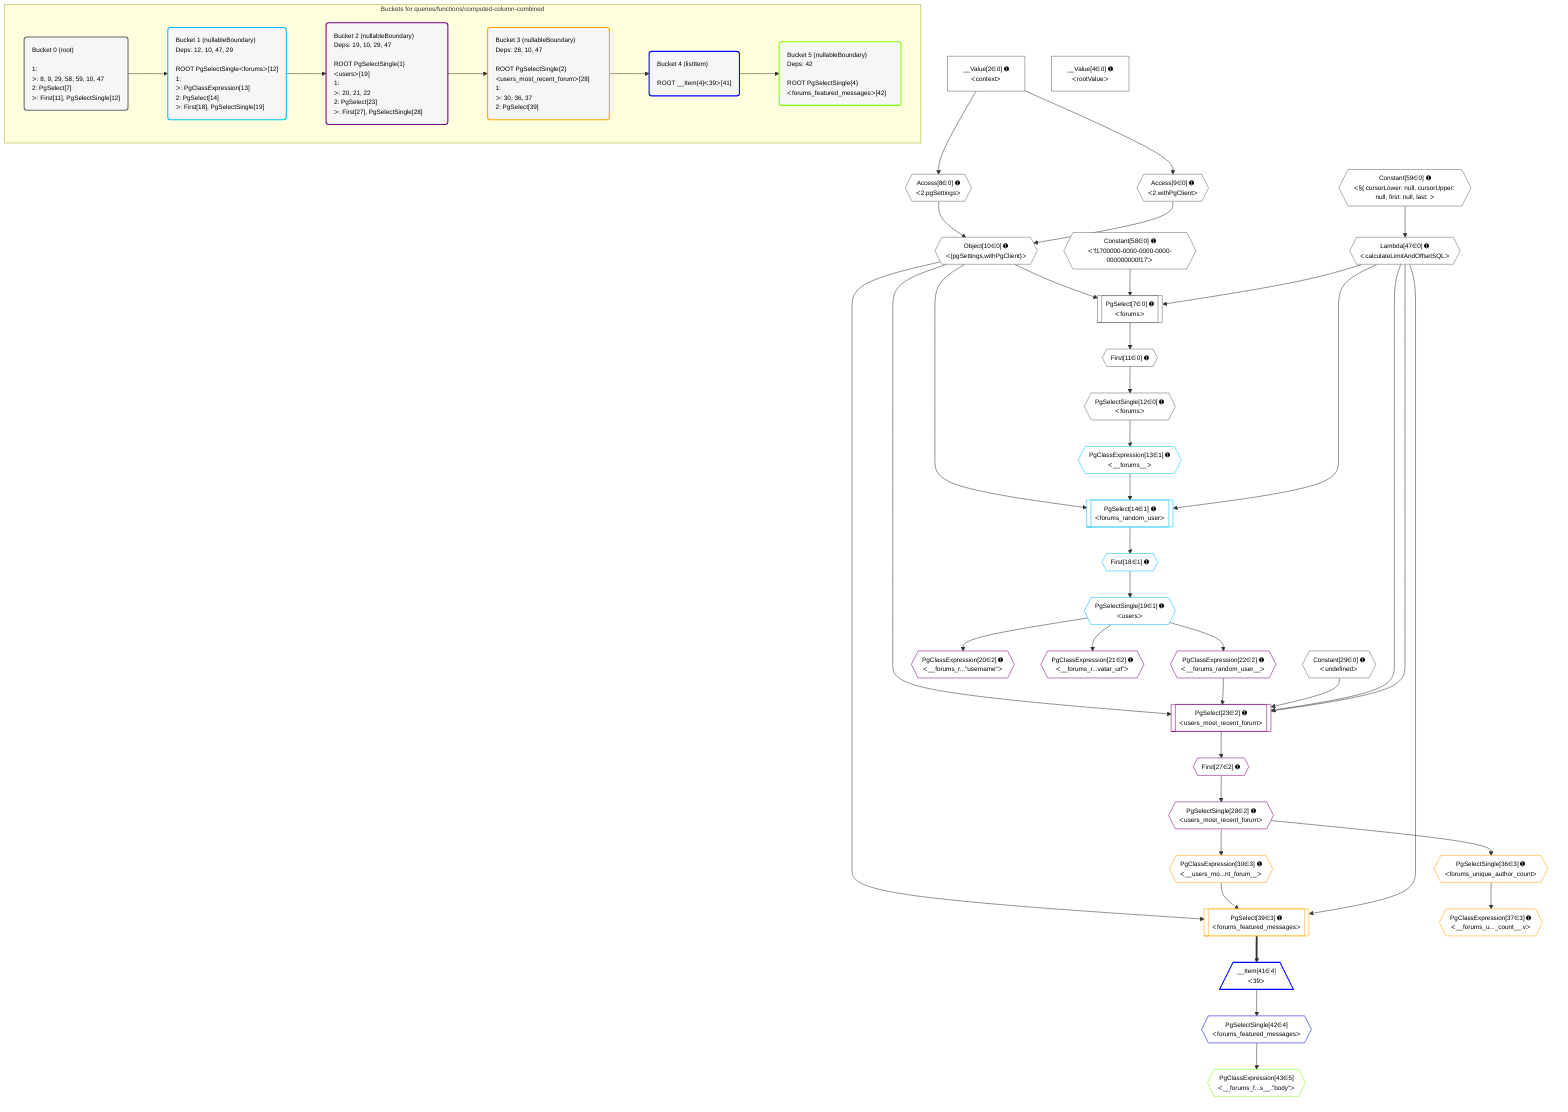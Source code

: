 %%{init: {'themeVariables': { 'fontSize': '12px'}}}%%
graph TD
    classDef path fill:#eee,stroke:#000,color:#000
    classDef plan fill:#fff,stroke-width:1px,color:#000
    classDef itemplan fill:#fff,stroke-width:2px,color:#000
    classDef unbatchedplan fill:#dff,stroke-width:1px,color:#000
    classDef sideeffectplan fill:#fcc,stroke-width:2px,color:#000
    classDef bucket fill:#f6f6f6,color:#000,stroke-width:2px,text-align:left


    %% plan dependencies
    PgSelect7[["PgSelect[7∈0] ➊<br />ᐸforumsᐳ"]]:::plan
    Object10{{"Object[10∈0] ➊<br />ᐸ{pgSettings,withPgClient}ᐳ"}}:::plan
    Constant58{{"Constant[58∈0] ➊<br />ᐸ'f1700000-0000-0000-0000-000000000f17'ᐳ"}}:::plan
    Lambda47{{"Lambda[47∈0] ➊<br />ᐸcalculateLimitAndOffsetSQLᐳ"}}:::plan
    Object10 & Constant58 & Lambda47 --> PgSelect7
    Access8{{"Access[8∈0] ➊<br />ᐸ2.pgSettingsᐳ"}}:::plan
    Access9{{"Access[9∈0] ➊<br />ᐸ2.withPgClientᐳ"}}:::plan
    Access8 & Access9 --> Object10
    __Value2["__Value[2∈0] ➊<br />ᐸcontextᐳ"]:::plan
    __Value2 --> Access8
    __Value2 --> Access9
    First11{{"First[11∈0] ➊"}}:::plan
    PgSelect7 --> First11
    PgSelectSingle12{{"PgSelectSingle[12∈0] ➊<br />ᐸforumsᐳ"}}:::plan
    First11 --> PgSelectSingle12
    Constant59{{"Constant[59∈0] ➊<br />ᐸ§{ cursorLower: null, cursorUpper: null, first: null, last: ᐳ"}}:::plan
    Constant59 --> Lambda47
    __Value4["__Value[4∈0] ➊<br />ᐸrootValueᐳ"]:::plan
    Constant29{{"Constant[29∈0] ➊<br />ᐸundefinedᐳ"}}:::plan
    PgSelect14[["PgSelect[14∈1] ➊<br />ᐸforums_random_userᐳ"]]:::plan
    PgClassExpression13{{"PgClassExpression[13∈1] ➊<br />ᐸ__forums__ᐳ"}}:::plan
    Object10 & PgClassExpression13 & Lambda47 --> PgSelect14
    PgSelectSingle12 --> PgClassExpression13
    First18{{"First[18∈1] ➊"}}:::plan
    PgSelect14 --> First18
    PgSelectSingle19{{"PgSelectSingle[19∈1] ➊<br />ᐸusersᐳ"}}:::plan
    First18 --> PgSelectSingle19
    PgSelect23[["PgSelect[23∈2] ➊<br />ᐸusers_most_recent_forumᐳ"]]:::plan
    PgClassExpression22{{"PgClassExpression[22∈2] ➊<br />ᐸ__forums_random_user__ᐳ"}}:::plan
    Object10 & PgClassExpression22 & Constant29 & Lambda47 & Lambda47 --> PgSelect23
    PgClassExpression20{{"PgClassExpression[20∈2] ➊<br />ᐸ__forums_r...”username”ᐳ"}}:::plan
    PgSelectSingle19 --> PgClassExpression20
    PgClassExpression21{{"PgClassExpression[21∈2] ➊<br />ᐸ__forums_r...vatar_url”ᐳ"}}:::plan
    PgSelectSingle19 --> PgClassExpression21
    PgSelectSingle19 --> PgClassExpression22
    First27{{"First[27∈2] ➊"}}:::plan
    PgSelect23 --> First27
    PgSelectSingle28{{"PgSelectSingle[28∈2] ➊<br />ᐸusers_most_recent_forumᐳ"}}:::plan
    First27 --> PgSelectSingle28
    PgSelect39[["PgSelect[39∈3] ➊<br />ᐸforums_featured_messagesᐳ"]]:::plan
    PgClassExpression30{{"PgClassExpression[30∈3] ➊<br />ᐸ__users_mo...nt_forum__ᐳ"}}:::plan
    Object10 & PgClassExpression30 & Lambda47 --> PgSelect39
    PgSelectSingle28 --> PgClassExpression30
    PgSelectSingle36{{"PgSelectSingle[36∈3] ➊<br />ᐸforums_unique_author_countᐳ"}}:::plan
    PgSelectSingle28 --> PgSelectSingle36
    PgClassExpression37{{"PgClassExpression[37∈3] ➊<br />ᐸ__forums_u..._count__.vᐳ"}}:::plan
    PgSelectSingle36 --> PgClassExpression37
    __Item41[/"__Item[41∈4]<br />ᐸ39ᐳ"\]:::itemplan
    PgSelect39 ==> __Item41
    PgSelectSingle42{{"PgSelectSingle[42∈4]<br />ᐸforums_featured_messagesᐳ"}}:::plan
    __Item41 --> PgSelectSingle42
    PgClassExpression43{{"PgClassExpression[43∈5]<br />ᐸ__forums_f...s__.”body”ᐳ"}}:::plan
    PgSelectSingle42 --> PgClassExpression43

    %% define steps

    subgraph "Buckets for queries/functions/computed-column-combined"
    Bucket0("Bucket 0 (root)<br /><br />1: <br />ᐳ: 8, 9, 29, 58, 59, 10, 47<br />2: PgSelect[7]<br />ᐳ: First[11], PgSelectSingle[12]"):::bucket
    classDef bucket0 stroke:#696969
    class Bucket0,__Value2,__Value4,PgSelect7,Access8,Access9,Object10,First11,PgSelectSingle12,Constant29,Lambda47,Constant58,Constant59 bucket0
    Bucket1("Bucket 1 (nullableBoundary)<br />Deps: 12, 10, 47, 29<br /><br />ROOT PgSelectSingleᐸforumsᐳ[12]<br />1: <br />ᐳ: PgClassExpression[13]<br />2: PgSelect[14]<br />ᐳ: First[18], PgSelectSingle[19]"):::bucket
    classDef bucket1 stroke:#00bfff
    class Bucket1,PgClassExpression13,PgSelect14,First18,PgSelectSingle19 bucket1
    Bucket2("Bucket 2 (nullableBoundary)<br />Deps: 19, 10, 29, 47<br /><br />ROOT PgSelectSingle{1}ᐸusersᐳ[19]<br />1: <br />ᐳ: 20, 21, 22<br />2: PgSelect[23]<br />ᐳ: First[27], PgSelectSingle[28]"):::bucket
    classDef bucket2 stroke:#7f007f
    class Bucket2,PgClassExpression20,PgClassExpression21,PgClassExpression22,PgSelect23,First27,PgSelectSingle28 bucket2
    Bucket3("Bucket 3 (nullableBoundary)<br />Deps: 28, 10, 47<br /><br />ROOT PgSelectSingle{2}ᐸusers_most_recent_forumᐳ[28]<br />1: <br />ᐳ: 30, 36, 37<br />2: PgSelect[39]"):::bucket
    classDef bucket3 stroke:#ffa500
    class Bucket3,PgClassExpression30,PgSelectSingle36,PgClassExpression37,PgSelect39 bucket3
    Bucket4("Bucket 4 (listItem)<br /><br />ROOT __Item{4}ᐸ39ᐳ[41]"):::bucket
    classDef bucket4 stroke:#0000ff
    class Bucket4,__Item41,PgSelectSingle42 bucket4
    Bucket5("Bucket 5 (nullableBoundary)<br />Deps: 42<br /><br />ROOT PgSelectSingle{4}ᐸforums_featured_messagesᐳ[42]"):::bucket
    classDef bucket5 stroke:#7fff00
    class Bucket5,PgClassExpression43 bucket5
    Bucket0 --> Bucket1
    Bucket1 --> Bucket2
    Bucket2 --> Bucket3
    Bucket3 --> Bucket4
    Bucket4 --> Bucket5
    end